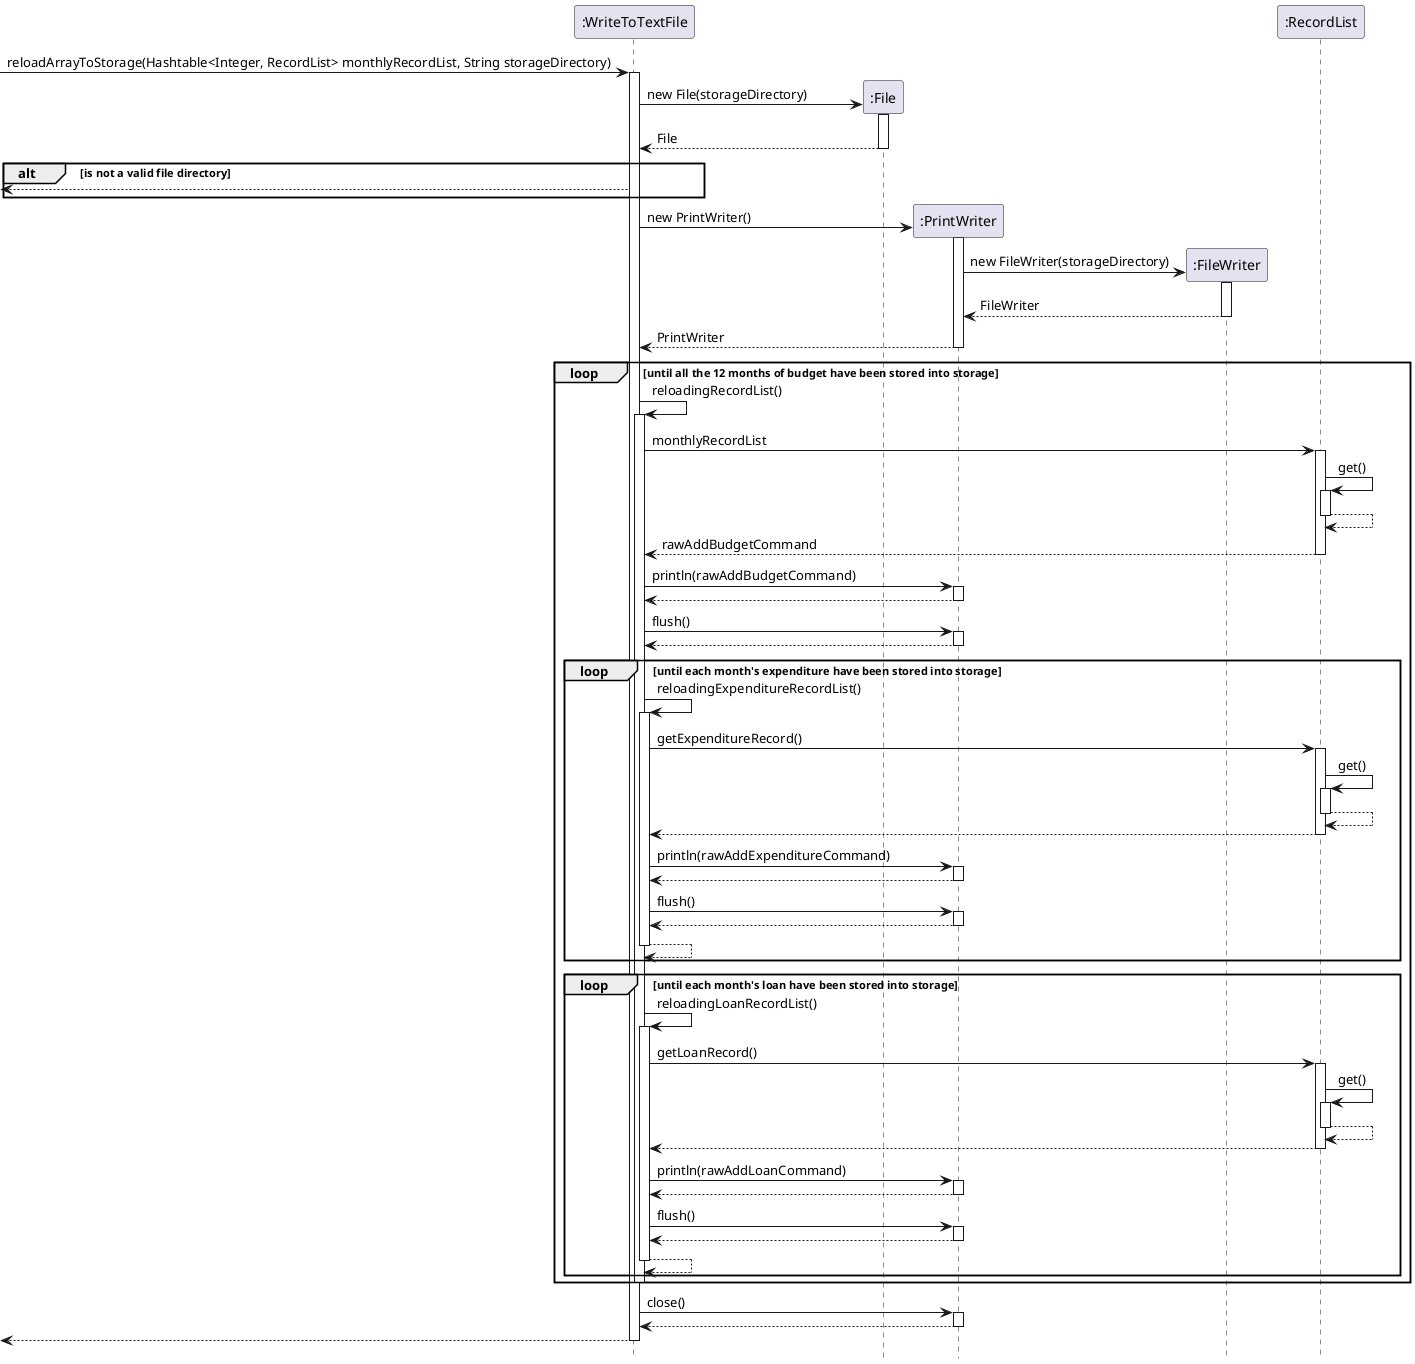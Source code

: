 @startuml
'https://plantuml.com/sequence-diagram
hide footbox

-> ":WriteToTextFile": reloadArrayToStorage(Hashtable<Integer, RecordList> monthlyRecordList, String storageDirectory)

activate ":WriteToTextFile"

create ":File"
":WriteToTextFile" -> ":File": new File(storageDirectory)
activate ":File"

":File" --> ":WriteToTextFile": File
deactivate ":File"
alt is not a valid file directory
    <-- ":WriteToTextFile"
end

create ":PrintWriter"
":WriteToTextFile" -> ":PrintWriter": new PrintWriter()
activate ":PrintWriter"

create ":FileWriter"
":PrintWriter" -> ":FileWriter": new FileWriter(storageDirectory)
activate ":FileWriter"

":FileWriter" --> ":PrintWriter": FileWriter
deactivate ":FileWriter"

":PrintWriter" --> ":WriteToTextFile": PrintWriter
deactivate ":PrintWriter"

loop until all the 12 months of budget have been stored into storage
":WriteToTextFile" -> ":WriteToTextFile": reloadingRecordList()

activate ":WriteToTextFile"


":WriteToTextFile" -> ":RecordList": monthlyRecordList

activate ":RecordList"
":RecordList" -> ":RecordList":get()
activate ":RecordList"
":RecordList" --> ":RecordList"
deactivate ":RecordList"
":RecordList" --> ":WriteToTextFile": rawAddBudgetCommand
deactivate ":RecordList"


":WriteToTextFile" -> ":PrintWriter": println(rawAddBudgetCommand)
activate ":PrintWriter"
":PrintWriter" --> ":WriteToTextFile"
deactivate ":PrintWriter"

":WriteToTextFile" -> ":PrintWriter": flush()
activate ":PrintWriter"
":PrintWriter" --> ":WriteToTextFile"
deactivate ":PrintWriter"

loop until each month's expenditure have been stored into storage
":WriteToTextFile" -> ":WriteToTextFile": reloadingExpenditureRecordList()
activate ":WriteToTextFile"
":WriteToTextFile" -> ":RecordList": getExpenditureRecord()
activate ":RecordList"
":RecordList" -> ":RecordList":get()
activate ":RecordList"
":RecordList" --> ":RecordList"
deactivate ":RecordList"
":RecordList" --> ":WriteToTextFile"
deactivate ":RecordList"

":WriteToTextFile" -> ":PrintWriter": println(rawAddExpenditureCommand)
activate ":PrintWriter"
":PrintWriter" --> ":WriteToTextFile"
deactivate ":PrintWriter"

":WriteToTextFile" -> ":PrintWriter": flush()
activate ":PrintWriter"
":PrintWriter" --> ":WriteToTextFile"
deactivate ":PrintWriter"
":WriteToTextFile" --> ":WriteToTextFile"
deactivate ":WriteToTextFile"

end

loop until each month's loan have been stored into storage
":WriteToTextFile" -> ":WriteToTextFile": reloadingLoanRecordList()
activate ":WriteToTextFile"
":WriteToTextFile" -> ":RecordList": getLoanRecord()
activate ":RecordList"
":RecordList" -> ":RecordList":get()
activate ":RecordList"
":RecordList" --> ":RecordList"
deactivate ":RecordList"
":RecordList" --> ":WriteToTextFile"
deactivate ":RecordList"

":WriteToTextFile" -> ":PrintWriter": println(rawAddLoanCommand)
activate ":PrintWriter"
":PrintWriter" --> ":WriteToTextFile"
deactivate ":PrintWriter"

":WriteToTextFile" -> ":PrintWriter": flush()
activate ":PrintWriter"
":PrintWriter" --> ":WriteToTextFile"
deactivate ":PrintWriter"
":WriteToTextFile" --> ":WriteToTextFile"
deactivate ":WriteToTextFile"
end
deactivate ":WriteToTextFile"
end

":WriteToTextFile" -> ":PrintWriter": close()
activate ":PrintWriter"
":PrintWriter" --> ":WriteToTextFile"
deactivate ":PrintWriter"

return

deactivate ":WriteToTextFile"

@enduml